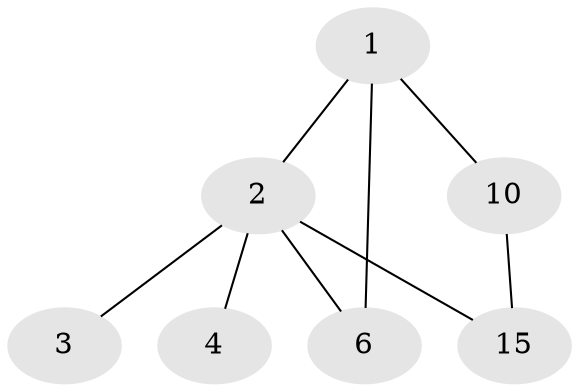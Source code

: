 // Generated by graph-tools (version 1.1) at 2025/46/02/15/25 05:46:28]
// undirected, 7 vertices, 8 edges
graph export_dot {
graph [start="1"]
  node [color=gray90,style=filled];
  1 [super="+7+14+19"];
  2;
  3 [super="+5+8+13"];
  4 [super="+9+11"];
  6 [super="+20"];
  10 [super="+8+11+17+18"];
  15 [super="+16"];
  1 -- 2;
  1 -- 10;
  1 -- 6;
  2 -- 3;
  2 -- 4;
  2 -- 6;
  2 -- 15;
  10 -- 15;
}
